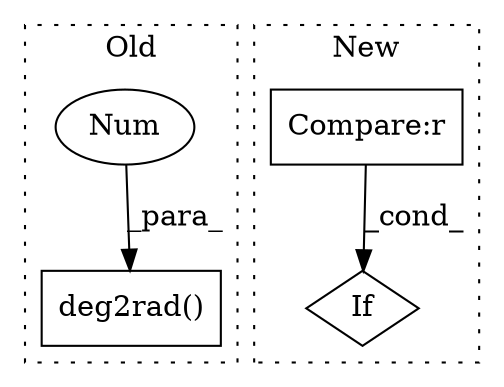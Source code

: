 digraph G {
subgraph cluster0 {
1 [label="deg2rad()" a="75" s="13310,13323" l="11,1" shape="box"];
3 [label="Num" a="76" s="13321" l="2" shape="ellipse"];
label = "Old";
style="dotted";
}
subgraph cluster1 {
2 [label="If" a="96" s="11331" l="3" shape="diamond"];
4 [label="Compare:r" a="40" s="11334" l="25" shape="box"];
label = "New";
style="dotted";
}
3 -> 1 [label="_para_"];
4 -> 2 [label="_cond_"];
}